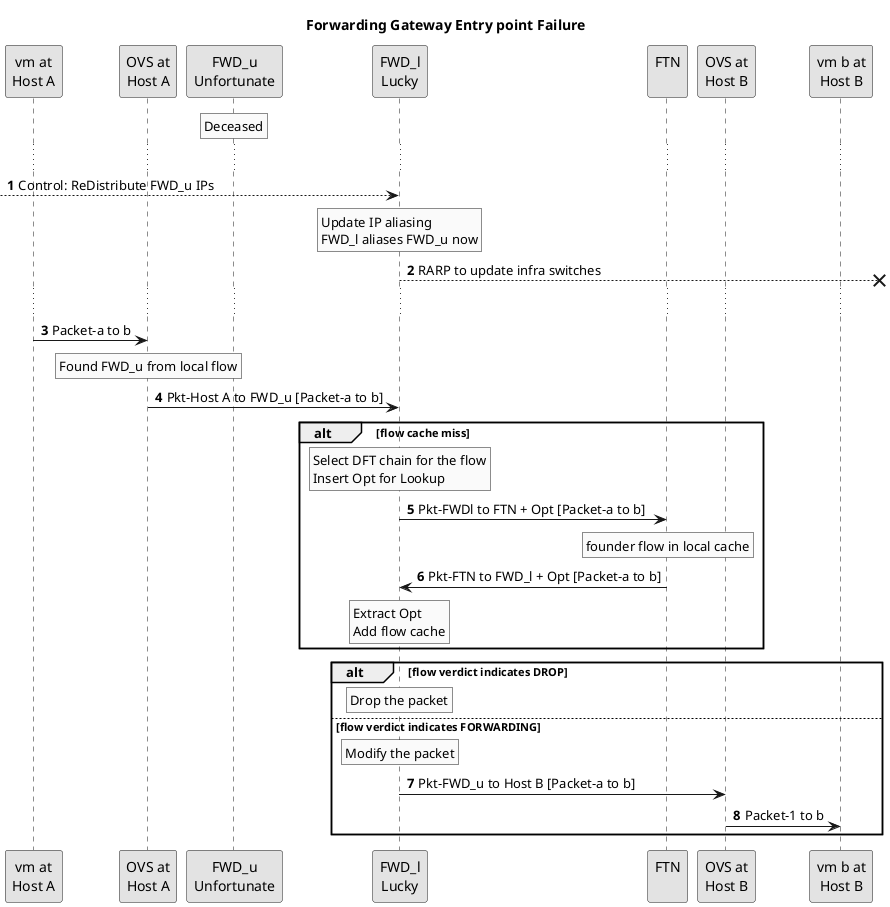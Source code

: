 @startuml

' SPDX-License-Identifier: MIT
' Copyright (c) 2020 The Authors.

' Authors: Bin Liang

' Permission is hereby granted, free of charge, to any person obtaining a copy
' of this software and associated documentation files (the "Software"), to deal
' in the Software without restriction, including without limitation the rights
' to use, copy, modify, merge, publish, distribute, sublicense, and/or sell
' copies of the Software, and to permit persons to whom the Software is
' furnished to do so, subject to the following conditions:The above copyright
' notice and this permission notice shall be included in all copies or
' substantial portions of the Software.THE SOFTWARE IS PROVIDED "AS IS",
' WITHOUT WARRANTY OF ANY KIND, EXPRESS OR IMPLIED, INCLUDING BUT NOT LIMITED
' TO THE WARRANTIES OF MERCHANTABILITY, FITNESS FOR A PARTICULAR PURPOSE AND
' NONINFRINGEMENT. IN NO EVENT SHALL THE AUTHORS OR COPYRIGHT HOLDERS BE LIABLE
' FOR ANY CLAIM, DAMAGES OR OTHER LIABILITY, WHETHER IN AN ACTION OF CONTRACT,
' TORT OR OTHERWISE, ARISING FROM, OUT OF OR IN CONNECTION WITH THE SOFTWARE OR
' THE USE OR OTHER DEALINGS IN THE SOFTWARE.

title Forwarding Gateway Entry point Failure
skinparam monochrome true
autonumber

participant "vm at\nHost A" as a
participant "OVS at\nHost A" as oa
participant "FWD_u\nUnfortunate" as FWD_u
participant "FWD_l\nLucky" as FWD_l
participant "FTN\n" as FTN
participant "OVS at\nHost B" as ob
participant "vm b at\nHost B" as b

rnote over FWD_u
    Deceased
endrnote
...
[--> FWD_l: Control: ReDistribute FWD_u IPs
rnote over FWD_l
    Update IP aliasing
    FWD_l aliases FWD_u now
endrnote
FWD_l -->x]: RARP to update infra switches
...
a -> oa: Packet-a to b
rnote over oa
    Found FWD_u from local flow
endrnote
oa -> FWD_l: Pkt-Host A to FWD_u [Packet-a to b]
alt flow cache miss
    rnote over FWD_l
        Select DFT chain for the flow
        Insert Opt for Lookup
    endrnote
    FWD_l -> FTN: Pkt-FWDl to FTN + Opt [Packet-a to b]
    rnote over FTN
        founder flow in local cache
    endrnote
    FTN -> FWD_l: Pkt-FTN to FWD_l + Opt [Packet-a to b]
    rnote over FWD_l
        Extract Opt
        Add flow cache
    endrnote
end
alt flow verdict indicates DROP
    rnote over FWD_l
        Drop the packet
    endrnote
else flow verdict indicates FORWARDING
    rnote over FWD_l
        Modify the packet
    endrnote
    FWD_l -> ob: Pkt-FWD_u to Host B [Packet-a to b]
    ob -> b: Packet-1 to b
end

@enduml